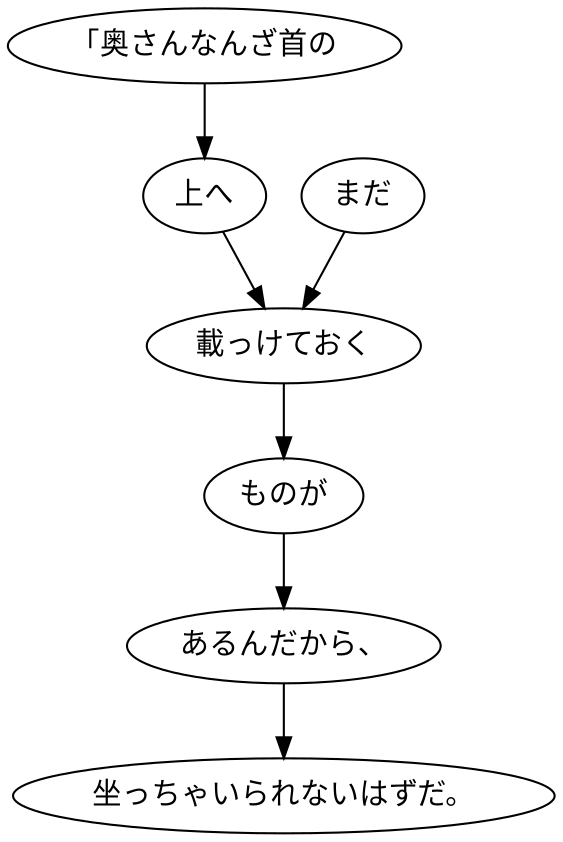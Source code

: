 digraph graph3419 {
	node0 [label="「奥さんなんざ首の"];
	node1 [label="上へ"];
	node2 [label="まだ"];
	node3 [label="載っけておく"];
	node4 [label="ものが"];
	node5 [label="あるんだから、"];
	node6 [label="坐っちゃいられないはずだ。"];
	node0 -> node1;
	node1 -> node3;
	node2 -> node3;
	node3 -> node4;
	node4 -> node5;
	node5 -> node6;
}
